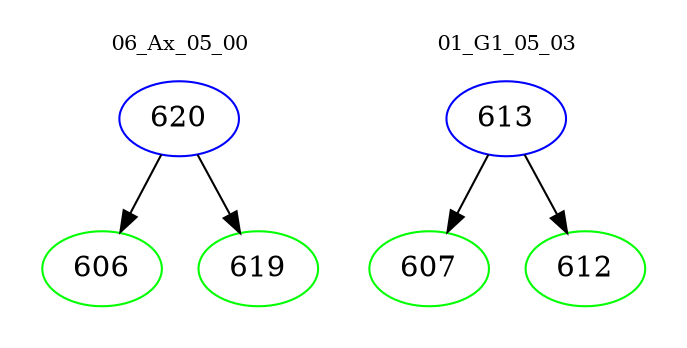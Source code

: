 digraph{
subgraph cluster_0 {
color = white
label = "06_Ax_05_00";
fontsize=10;
T0_620 [label="620", color="blue"]
T0_620 -> T0_606 [color="black"]
T0_606 [label="606", color="green"]
T0_620 -> T0_619 [color="black"]
T0_619 [label="619", color="green"]
}
subgraph cluster_1 {
color = white
label = "01_G1_05_03";
fontsize=10;
T1_613 [label="613", color="blue"]
T1_613 -> T1_607 [color="black"]
T1_607 [label="607", color="green"]
T1_613 -> T1_612 [color="black"]
T1_612 [label="612", color="green"]
}
}
